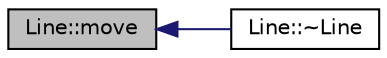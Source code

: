 digraph "Line::move"
{
  edge [fontname="Helvetica",fontsize="10",labelfontname="Helvetica",labelfontsize="10"];
  node [fontname="Helvetica",fontsize="10",shape=record];
  rankdir="LR";
  Node1 [label="Line::move",height=0.2,width=0.4,color="black", fillcolor="grey75", style="filled", fontcolor="black"];
  Node1 -> Node2 [dir="back",color="midnightblue",fontsize="10",style="solid",fontname="Helvetica"];
  Node2 [label="Line::~Line",height=0.2,width=0.4,color="black", fillcolor="white", style="filled",URL="$classLine.html#aabe85f48d22d92b62257091f48174fac",tooltip="Destructor ~Line: Class Line  Destructs the line object.  PRE-CONDITIONS <none> "];
}
